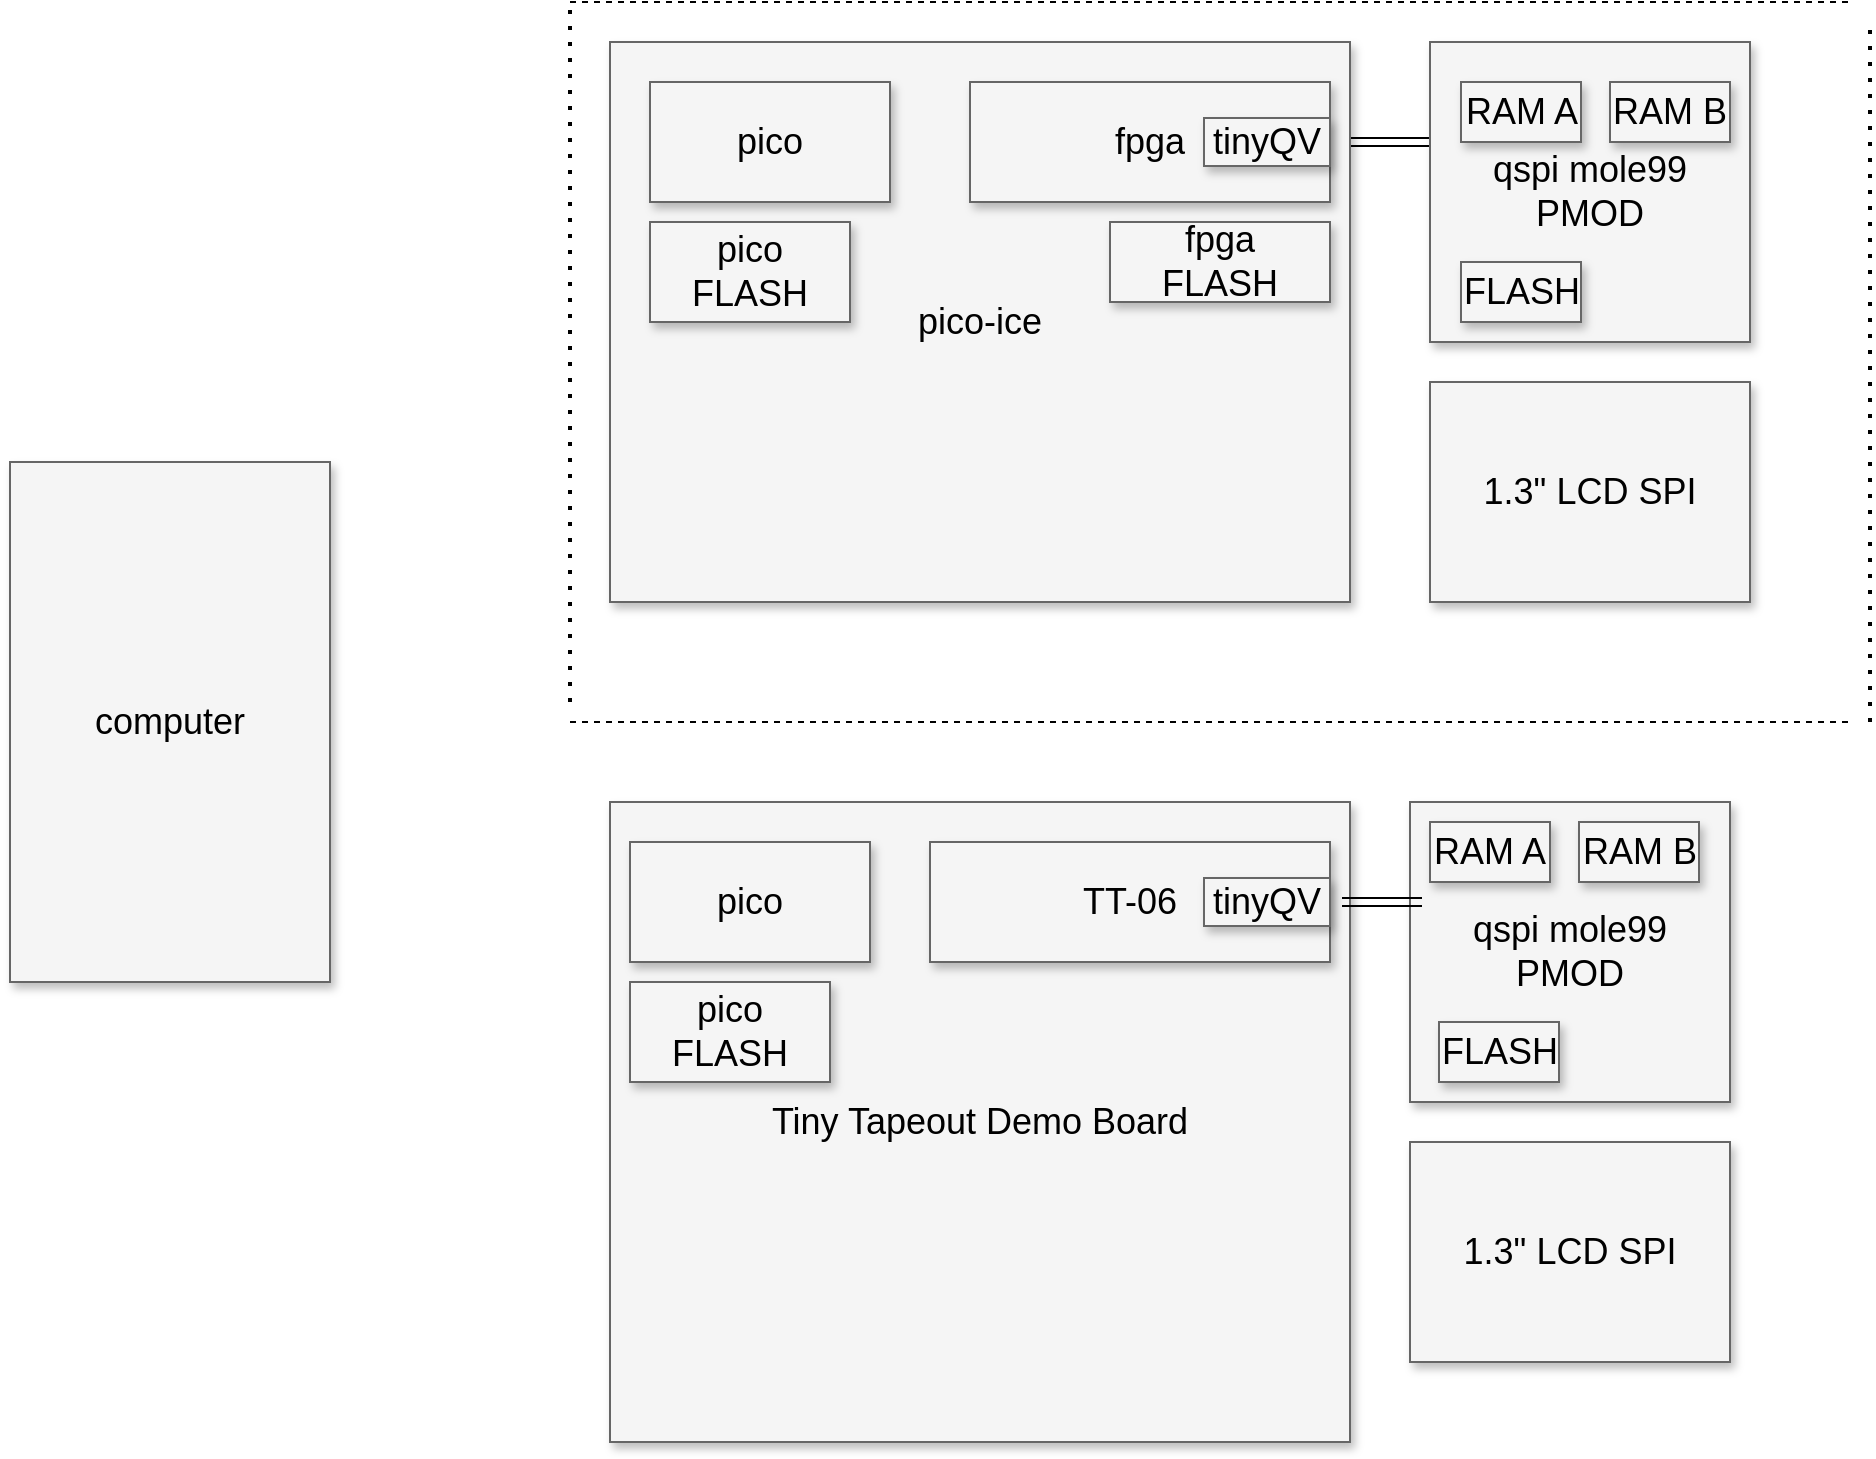 <mxfile version="24.8.4">
  <diagram name="Page-1" id="90a13364-a465-7bf4-72fc-28e22215d7a0">
    <mxGraphModel dx="1140" dy="1057" grid="1" gridSize="10" guides="1" tooltips="1" connect="1" arrows="1" fold="1" page="1" pageScale="1.5" pageWidth="1169" pageHeight="826" background="none" math="0" shadow="0">
      <root>
        <mxCell id="0" style=";html=1;" />
        <mxCell id="1" style=";html=1;" parent="0" />
        <mxCell id="3a17f1ce550125da-13" style="edgeStyle=elbowEdgeStyle;rounded=0;html=1;startArrow=none;startFill=0;jettySize=auto;orthogonalLoop=1;fontSize=18;elbow=vertical;shape=link;" parent="1" source="3a17f1ce550125da-2" target="3a17f1ce550125da-4" edge="1">
          <mxGeometry relative="1" as="geometry">
            <Array as="points">
              <mxPoint x="1030" y="200" />
            </Array>
          </mxGeometry>
        </mxCell>
        <mxCell id="3a17f1ce550125da-2" value="pico-ice" style="whiteSpace=wrap;html=1;shadow=1;fontSize=18;fillColor=#f5f5f5;strokeColor=#666666;" parent="1" vertex="1">
          <mxGeometry x="640" y="150" width="370" height="280" as="geometry" />
        </mxCell>
        <mxCell id="3a17f1ce550125da-4" value="&lt;div&gt;qspi mole99&lt;br&gt;&lt;/div&gt;&lt;div&gt;PMOD&lt;br&gt;&lt;/div&gt;" style="whiteSpace=wrap;html=1;shadow=1;fontSize=18;fillColor=#f5f5f5;strokeColor=#666666;" parent="1" vertex="1">
          <mxGeometry x="1050" y="150" width="160" height="150" as="geometry" />
        </mxCell>
        <mxCell id="3a17f1ce550125da-5" value="fpga" style="whiteSpace=wrap;html=1;shadow=1;fontSize=18;fillColor=#f5f5f5;strokeColor=#666666;" parent="1" vertex="1">
          <mxGeometry x="820" y="170" width="180" height="60" as="geometry" />
        </mxCell>
        <mxCell id="3a17f1ce550125da-6" value="pico" style="whiteSpace=wrap;html=1;shadow=1;fontSize=18;fillColor=#f5f5f5;strokeColor=#666666;" parent="1" vertex="1">
          <mxGeometry x="660" y="170" width="120" height="60" as="geometry" />
        </mxCell>
        <mxCell id="3a17f1ce550125da-7" value="tinyQV" style="whiteSpace=wrap;html=1;shadow=1;fontSize=18;fillColor=#f5f5f5;strokeColor=#666666;" parent="1" vertex="1">
          <mxGeometry x="937" y="188" width="63" height="24" as="geometry" />
        </mxCell>
        <mxCell id="3a17f1ce550125da-8" value="computer" style="whiteSpace=wrap;html=1;shadow=1;fontSize=18;fillColor=#f5f5f5;strokeColor=#666666;" parent="1" vertex="1">
          <mxGeometry x="340" y="360" width="160" height="260" as="geometry" />
        </mxCell>
        <mxCell id="3a17f1ce550125da-9" value="&lt;div&gt;fpga&lt;br&gt;&lt;/div&gt;&lt;div&gt;FLASH&lt;/div&gt;" style="whiteSpace=wrap;html=1;shadow=1;fontSize=18;fillColor=#f5f5f5;strokeColor=#666666;" parent="1" vertex="1">
          <mxGeometry x="890" y="240" width="110" height="40" as="geometry" />
        </mxCell>
        <mxCell id="nI81fx_2xIRvmV9WYT-U-2" value="RAM A " style="whiteSpace=wrap;html=1;shadow=1;fontSize=18;fillColor=#f5f5f5;strokeColor=#666666;" vertex="1" parent="1">
          <mxGeometry x="1065.5" y="170" width="60" height="30" as="geometry" />
        </mxCell>
        <mxCell id="nI81fx_2xIRvmV9WYT-U-3" value="RAM B" style="whiteSpace=wrap;html=1;shadow=1;fontSize=18;fillColor=#f5f5f5;strokeColor=#666666;" vertex="1" parent="1">
          <mxGeometry x="1140" y="170" width="60" height="30" as="geometry" />
        </mxCell>
        <mxCell id="nI81fx_2xIRvmV9WYT-U-4" value="pico&lt;br&gt;FLASH" style="whiteSpace=wrap;html=1;shadow=1;fontSize=18;fillColor=#f5f5f5;strokeColor=#666666;" vertex="1" parent="1">
          <mxGeometry x="660" y="240" width="100" height="50" as="geometry" />
        </mxCell>
        <mxCell id="nI81fx_2xIRvmV9WYT-U-5" value="Tiny Tapeout Demo Board" style="whiteSpace=wrap;html=1;shadow=1;fontSize=18;fillColor=#f5f5f5;strokeColor=#666666;" vertex="1" parent="1">
          <mxGeometry x="640" y="530" width="370" height="320" as="geometry" />
        </mxCell>
        <mxCell id="nI81fx_2xIRvmV9WYT-U-6" value="TT-06" style="whiteSpace=wrap;html=1;shadow=1;fontSize=18;fillColor=#f5f5f5;strokeColor=#666666;" vertex="1" parent="1">
          <mxGeometry x="800" y="550" width="200" height="60" as="geometry" />
        </mxCell>
        <mxCell id="nI81fx_2xIRvmV9WYT-U-7" value="tinyQV" style="whiteSpace=wrap;html=1;shadow=1;fontSize=18;fillColor=#f5f5f5;strokeColor=#666666;" vertex="1" parent="1">
          <mxGeometry x="937" y="568" width="63" height="24" as="geometry" />
        </mxCell>
        <mxCell id="nI81fx_2xIRvmV9WYT-U-8" value="&lt;div&gt;qspi mole99&lt;/div&gt;&lt;div&gt;PMOD&lt;br&gt;&lt;/div&gt;" style="whiteSpace=wrap;html=1;shadow=1;fontSize=18;fillColor=#f5f5f5;strokeColor=#666666;" vertex="1" parent="1">
          <mxGeometry x="1040" y="530" width="160" height="150" as="geometry" />
        </mxCell>
        <mxCell id="nI81fx_2xIRvmV9WYT-U-9" value="FLASH" style="whiteSpace=wrap;html=1;shadow=1;fontSize=18;fillColor=#f5f5f5;strokeColor=#666666;" vertex="1" parent="1">
          <mxGeometry x="1065.5" y="260" width="60" height="30" as="geometry" />
        </mxCell>
        <mxCell id="nI81fx_2xIRvmV9WYT-U-10" value="RAM A" style="whiteSpace=wrap;html=1;shadow=1;fontSize=18;fillColor=#f5f5f5;strokeColor=#666666;" vertex="1" parent="1">
          <mxGeometry x="1050" y="540" width="60" height="30" as="geometry" />
        </mxCell>
        <mxCell id="nI81fx_2xIRvmV9WYT-U-11" value="RAM B" style="whiteSpace=wrap;html=1;shadow=1;fontSize=18;fillColor=#f5f5f5;strokeColor=#666666;" vertex="1" parent="1">
          <mxGeometry x="1124.5" y="540" width="60" height="30" as="geometry" />
        </mxCell>
        <mxCell id="nI81fx_2xIRvmV9WYT-U-12" value="FLASH" style="whiteSpace=wrap;html=1;shadow=1;fontSize=18;fillColor=#f5f5f5;strokeColor=#666666;" vertex="1" parent="1">
          <mxGeometry x="1054.5" y="640" width="60" height="30" as="geometry" />
        </mxCell>
        <mxCell id="nI81fx_2xIRvmV9WYT-U-14" value="pico" style="whiteSpace=wrap;html=1;shadow=1;fontSize=18;fillColor=#f5f5f5;strokeColor=#666666;" vertex="1" parent="1">
          <mxGeometry x="650" y="550" width="120" height="60" as="geometry" />
        </mxCell>
        <mxCell id="nI81fx_2xIRvmV9WYT-U-15" value="pico&lt;br&gt;FLASH" style="whiteSpace=wrap;html=1;shadow=1;fontSize=18;fillColor=#f5f5f5;strokeColor=#666666;" vertex="1" parent="1">
          <mxGeometry x="650" y="620" width="100" height="50" as="geometry" />
        </mxCell>
        <mxCell id="nI81fx_2xIRvmV9WYT-U-16" style="edgeStyle=elbowEdgeStyle;rounded=0;html=1;startArrow=none;startFill=0;jettySize=auto;orthogonalLoop=1;fontSize=18;elbow=vertical;shape=link;" edge="1" parent="1">
          <mxGeometry relative="1" as="geometry">
            <mxPoint x="1006" y="580" as="sourcePoint" />
            <mxPoint x="1046" y="580" as="targetPoint" />
            <Array as="points">
              <mxPoint x="1026" y="580" />
            </Array>
          </mxGeometry>
        </mxCell>
        <mxCell id="nI81fx_2xIRvmV9WYT-U-17" value="&lt;div&gt;1.3&quot; LCD SPI&lt;br&gt;&lt;/div&gt;" style="whiteSpace=wrap;html=1;shadow=1;fontSize=18;fillColor=#f5f5f5;strokeColor=#666666;" vertex="1" parent="1">
          <mxGeometry x="1040" y="700" width="160" height="110" as="geometry" />
        </mxCell>
        <mxCell id="nI81fx_2xIRvmV9WYT-U-18" value="&lt;div&gt;1.3&quot; LCD SPI&lt;br&gt;&lt;/div&gt;" style="whiteSpace=wrap;html=1;shadow=1;fontSize=18;fillColor=#f5f5f5;strokeColor=#666666;" vertex="1" parent="1">
          <mxGeometry x="1050" y="320" width="160" height="110" as="geometry" />
        </mxCell>
        <mxCell id="nI81fx_2xIRvmV9WYT-U-19" value="" style="endArrow=none;dashed=1;html=1;dashPattern=1 3;strokeWidth=2;rounded=0;" edge="1" parent="1">
          <mxGeometry width="50" height="50" relative="1" as="geometry">
            <mxPoint x="620" y="480" as="sourcePoint" />
            <mxPoint x="620" y="130" as="targetPoint" />
          </mxGeometry>
        </mxCell>
        <mxCell id="nI81fx_2xIRvmV9WYT-U-20" value="" style="endArrow=none;dashed=1;html=1;rounded=0;" edge="1" parent="1">
          <mxGeometry width="50" height="50" relative="1" as="geometry">
            <mxPoint x="620" y="490" as="sourcePoint" />
            <mxPoint x="1260" y="490" as="targetPoint" />
          </mxGeometry>
        </mxCell>
        <mxCell id="nI81fx_2xIRvmV9WYT-U-21" value="" style="endArrow=none;dashed=1;html=1;rounded=0;" edge="1" parent="1">
          <mxGeometry width="50" height="50" relative="1" as="geometry">
            <mxPoint x="620" y="130" as="sourcePoint" />
            <mxPoint x="1260" y="130" as="targetPoint" />
          </mxGeometry>
        </mxCell>
        <mxCell id="nI81fx_2xIRvmV9WYT-U-22" value="" style="endArrow=none;dashed=1;html=1;dashPattern=1 3;strokeWidth=2;rounded=0;" edge="1" parent="1">
          <mxGeometry width="50" height="50" relative="1" as="geometry">
            <mxPoint x="1270" y="490" as="sourcePoint" />
            <mxPoint x="1270" y="140" as="targetPoint" />
          </mxGeometry>
        </mxCell>
      </root>
    </mxGraphModel>
  </diagram>
</mxfile>
